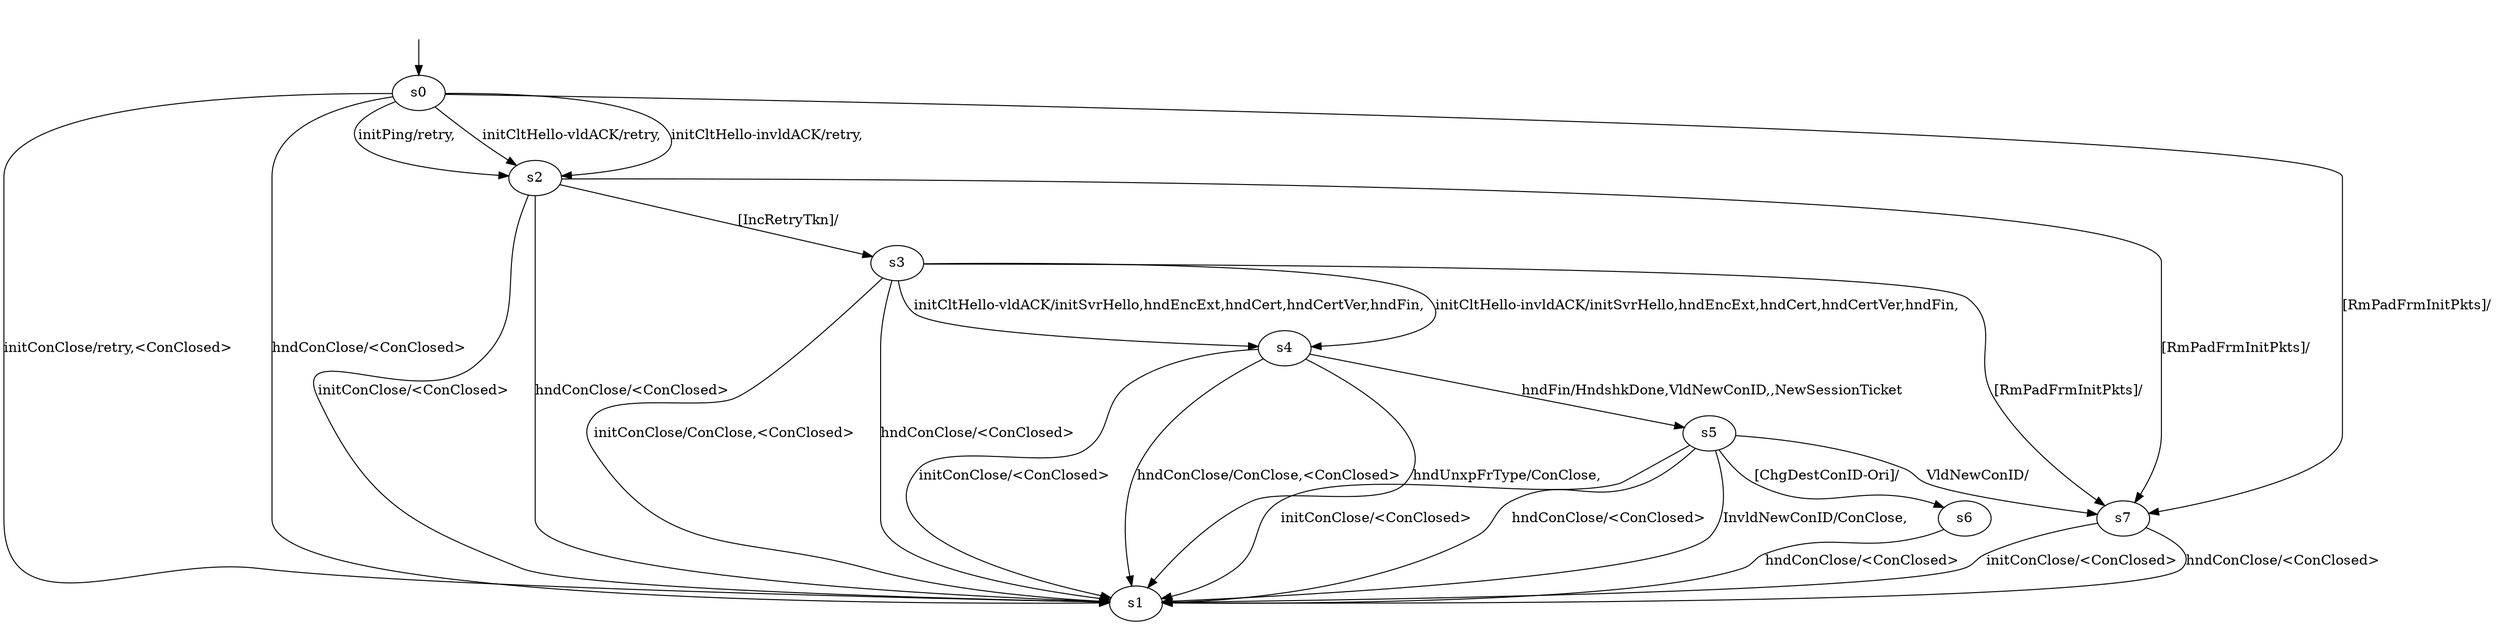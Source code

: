 digraph "../results/msquicModels/msquic-BWR-BWR-0/learnedModel" {
s0 [label=s0];
s1 [label=s1];
s2 [label=s2];
s3 [label=s3];
s4 [label=s4];
s5 [label=s5];
s6 [label=s6];
s7 [label=s7];
s0 -> s2  [label="initPing/retry, "];
s0 -> s1  [label="initConClose/retry,<ConClosed> "];
s0 -> s2  [label="initCltHello-vldACK/retry, "];
s0 -> s2  [label="initCltHello-invldACK/retry, "];
s0 -> s1  [label="hndConClose/<ConClosed> "];
s0 -> s7  [label="[RmPadFrmInitPkts]/ "];
s2 -> s1  [label="initConClose/<ConClosed> "];
s2 -> s1  [label="hndConClose/<ConClosed> "];
s2 -> s7  [label="[RmPadFrmInitPkts]/ "];
s2 -> s3  [label="[IncRetryTkn]/ "];
s3 -> s1  [label="initConClose/ConClose,<ConClosed> "];
s3 -> s4  [label="initCltHello-vldACK/initSvrHello,hndEncExt,hndCert,hndCertVer,hndFin, "];
s3 -> s4  [label="initCltHello-invldACK/initSvrHello,hndEncExt,hndCert,hndCertVer,hndFin, "];
s3 -> s1  [label="hndConClose/<ConClosed> "];
s3 -> s7  [label="[RmPadFrmInitPkts]/ "];
s4 -> s1  [label="initConClose/<ConClosed> "];
s4 -> s5  [label="hndFin/HndshkDone,VldNewConID,,NewSessionTicket "];
s4 -> s1  [label="hndConClose/ConClose,<ConClosed> "];
s4 -> s1  [label="hndUnxpFrType/ConClose, "];
s5 -> s1  [label="initConClose/<ConClosed> "];
s5 -> s1  [label="hndConClose/<ConClosed> "];
s5 -> s7  [label="VldNewConID/ "];
s5 -> s1  [label="InvldNewConID/ConClose, "];
s5 -> s6  [label="[ChgDestConID-Ori]/ "];
s6 -> s1  [label="hndConClose/<ConClosed> "];
s7 -> s1  [label="initConClose/<ConClosed> "];
s7 -> s1  [label="hndConClose/<ConClosed> "];
__start0 [label="", shape=none];
__start0 -> s0  [label=""];
}
